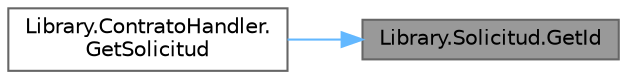digraph "Library.Solicitud.GetId"
{
 // INTERACTIVE_SVG=YES
 // LATEX_PDF_SIZE
  bgcolor="transparent";
  edge [fontname=Helvetica,fontsize=10,labelfontname=Helvetica,labelfontsize=10];
  node [fontname=Helvetica,fontsize=10,shape=box,height=0.2,width=0.4];
  rankdir="RL";
  Node1 [label="Library.Solicitud.GetId",height=0.2,width=0.4,color="gray40", fillcolor="grey60", style="filled", fontcolor="black",tooltip="Método para obtener el id de una Solicitud"];
  Node1 -> Node2 [dir="back",color="steelblue1",style="solid"];
  Node2 [label="Library.ContratoHandler.\lGetSolicitud",height=0.2,width=0.4,color="grey40", fillcolor="white", style="filled",URL="$classLibrary_1_1ContratoHandler.html#ad7ea07a39a3d74804c2ba82ef20bc557",tooltip="Método para obtener una solicitud por id"];
}
